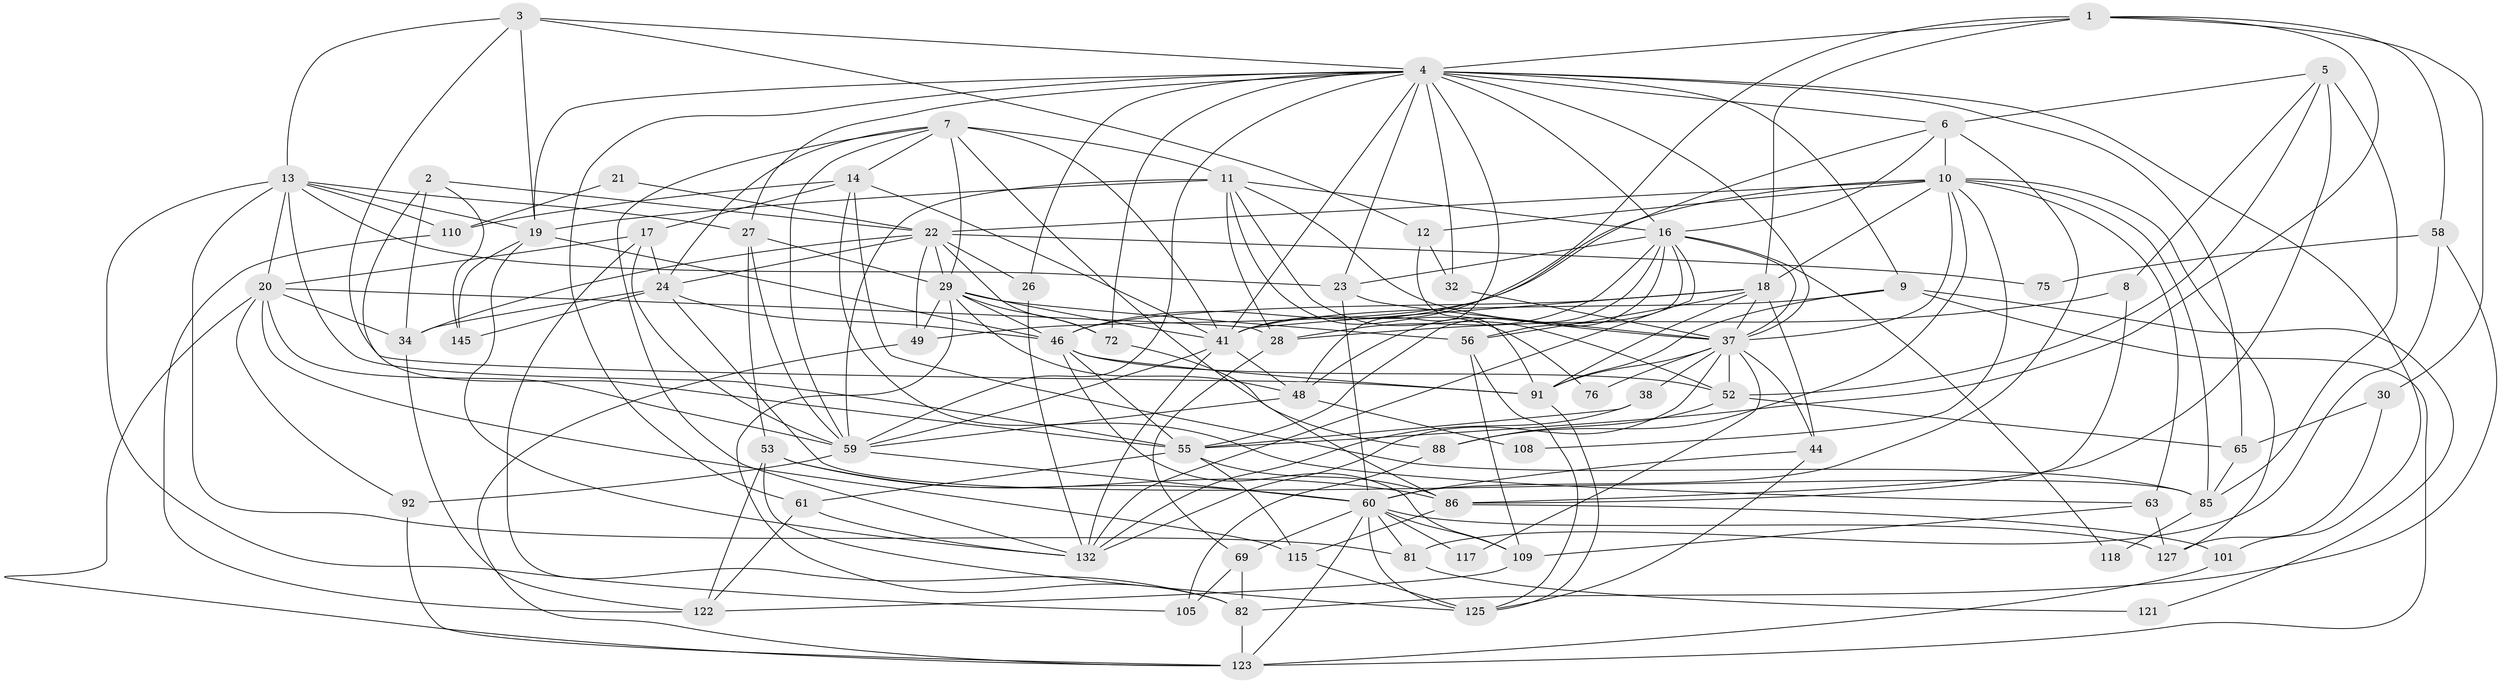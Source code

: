 // original degree distribution, {4: 0.2857142857142857, 3: 0.2789115646258503, 5: 0.1564625850340136, 6: 0.09523809523809523, 7: 0.034013605442176874, 2: 0.1292517006802721, 8: 0.013605442176870748, 9: 0.006802721088435374}
// Generated by graph-tools (version 1.1) at 2025/14/03/09/25 04:14:52]
// undirected, 73 vertices, 208 edges
graph export_dot {
graph [start="1"]
  node [color=gray90,style=filled];
  1 [super="+50"];
  2 [super="+42"];
  3 [super="+96+135"];
  4 [super="+137+25+139+43"];
  5 [super="+142+62"];
  6 [super="+70+15"];
  7 [super="+93+33"];
  8;
  9;
  10 [super="+35+45+51"];
  11 [super="+138+67"];
  12;
  13 [super="+73"];
  14 [super="+146"];
  16 [super="+113+36"];
  17 [super="+40"];
  18 [super="+31"];
  19 [super="+95"];
  20 [super="+103+80"];
  21;
  22 [super="+83+74"];
  23 [super="+68"];
  24 [super="+98"];
  26;
  27 [super="+94"];
  28 [super="+120"];
  29 [super="+90"];
  30;
  32;
  34 [super="+130"];
  37 [super="+143+39+136"];
  38 [super="+141"];
  41 [super="+97+54"];
  44 [super="+134"];
  46 [super="+79"];
  48 [super="+87"];
  49 [super="+112"];
  52 [super="+57"];
  53 [super="+102"];
  55 [super="+78+64"];
  56 [super="+77"];
  58 [super="+100"];
  59 [super="+84+66"];
  60 [super="+129+114+71"];
  61;
  63;
  65 [super="+144"];
  69 [super="+99"];
  72;
  75;
  76;
  81;
  82;
  85 [super="+133"];
  86 [super="+106"];
  88;
  91 [super="+111"];
  92 [super="+116"];
  101;
  105;
  108;
  109;
  110;
  115;
  117;
  118;
  121;
  122;
  123;
  125;
  127;
  132;
  145;
  1 -- 4;
  1 -- 41;
  1 -- 58;
  1 -- 18;
  1 -- 30;
  1 -- 55;
  2 -- 145;
  2 -- 34;
  2 -- 22;
  2 -- 55;
  3 -- 13;
  3 -- 4;
  3 -- 91;
  3 -- 19;
  3 -- 12;
  4 -- 37;
  4 -- 6;
  4 -- 72;
  4 -- 101;
  4 -- 23;
  4 -- 26;
  4 -- 61;
  4 -- 27;
  4 -- 32;
  4 -- 65;
  4 -- 9;
  4 -- 41;
  4 -- 16;
  4 -- 19;
  4 -- 59;
  4 -- 48;
  5 -- 52;
  5 -- 8;
  5 -- 86 [weight=2];
  5 -- 85;
  5 -- 6;
  6 -- 60 [weight=2];
  6 -- 16;
  6 -- 10;
  6 -- 46;
  7 -- 14;
  7 -- 24;
  7 -- 86;
  7 -- 41;
  7 -- 132;
  7 -- 59;
  7 -- 29;
  7 -- 11;
  8 -- 86;
  8 -- 28;
  9 -- 123;
  9 -- 121;
  9 -- 41;
  9 -- 91;
  10 -- 127;
  10 -- 108;
  10 -- 37 [weight=2];
  10 -- 12;
  10 -- 63;
  10 -- 22;
  10 -- 88;
  10 -- 85;
  10 -- 18;
  10 -- 49;
  11 -- 19;
  11 -- 37;
  11 -- 28;
  11 -- 52;
  11 -- 59;
  11 -- 76;
  11 -- 16;
  12 -- 32;
  12 -- 91;
  13 -- 81;
  13 -- 23;
  13 -- 19;
  13 -- 20;
  13 -- 105;
  13 -- 27;
  13 -- 110;
  13 -- 55;
  14 -- 63;
  14 -- 110;
  14 -- 41;
  14 -- 85;
  14 -- 17;
  16 -- 132;
  16 -- 56;
  16 -- 37;
  16 -- 118;
  16 -- 28;
  16 -- 55;
  16 -- 48;
  16 -- 23;
  17 -- 20 [weight=2];
  17 -- 24;
  17 -- 82;
  17 -- 59;
  18 -- 56 [weight=2];
  18 -- 41;
  18 -- 44;
  18 -- 37;
  18 -- 91;
  18 -- 46;
  19 -- 132;
  19 -- 145;
  19 -- 46;
  20 -- 115;
  20 -- 28;
  20 -- 92;
  20 -- 123;
  20 -- 59 [weight=2];
  20 -- 34;
  21 -- 110;
  21 -- 22;
  22 -- 34;
  22 -- 72;
  22 -- 75;
  22 -- 26;
  22 -- 29;
  22 -- 49;
  22 -- 24;
  23 -- 60;
  23 -- 37;
  24 -- 85;
  24 -- 34;
  24 -- 145;
  24 -- 46;
  26 -- 132;
  27 -- 53;
  27 -- 59;
  27 -- 29;
  28 -- 69;
  29 -- 82;
  29 -- 41;
  29 -- 49;
  29 -- 56;
  29 -- 72;
  29 -- 48;
  29 -- 46;
  30 -- 65;
  30 -- 127;
  32 -- 37;
  34 -- 122;
  37 -- 44;
  37 -- 76;
  37 -- 38;
  37 -- 52 [weight=2];
  37 -- 132;
  37 -- 117;
  37 -- 91;
  38 -- 132;
  38 -- 55;
  41 -- 59;
  41 -- 48;
  41 -- 132 [weight=2];
  44 -- 125;
  44 -- 60;
  46 -- 109;
  46 -- 91;
  46 -- 55;
  46 -- 52;
  48 -- 59;
  48 -- 108;
  49 -- 123;
  52 -- 65;
  52 -- 88;
  53 -- 125;
  53 -- 86;
  53 -- 60;
  53 -- 122;
  55 -- 115;
  55 -- 61;
  55 -- 86;
  56 -- 109;
  56 -- 125;
  58 -- 81;
  58 -- 75;
  58 -- 82;
  59 -- 60;
  59 -- 92;
  60 -- 81;
  60 -- 109;
  60 -- 127;
  60 -- 69;
  60 -- 125;
  60 -- 123;
  60 -- 117;
  61 -- 132;
  61 -- 122;
  63 -- 109;
  63 -- 127;
  65 -- 85;
  69 -- 105;
  69 -- 82;
  72 -- 88;
  81 -- 121;
  82 -- 123;
  85 -- 118;
  86 -- 115;
  86 -- 101;
  88 -- 105;
  91 -- 125;
  92 -- 123;
  101 -- 123;
  109 -- 122;
  110 -- 122;
  115 -- 125;
}

